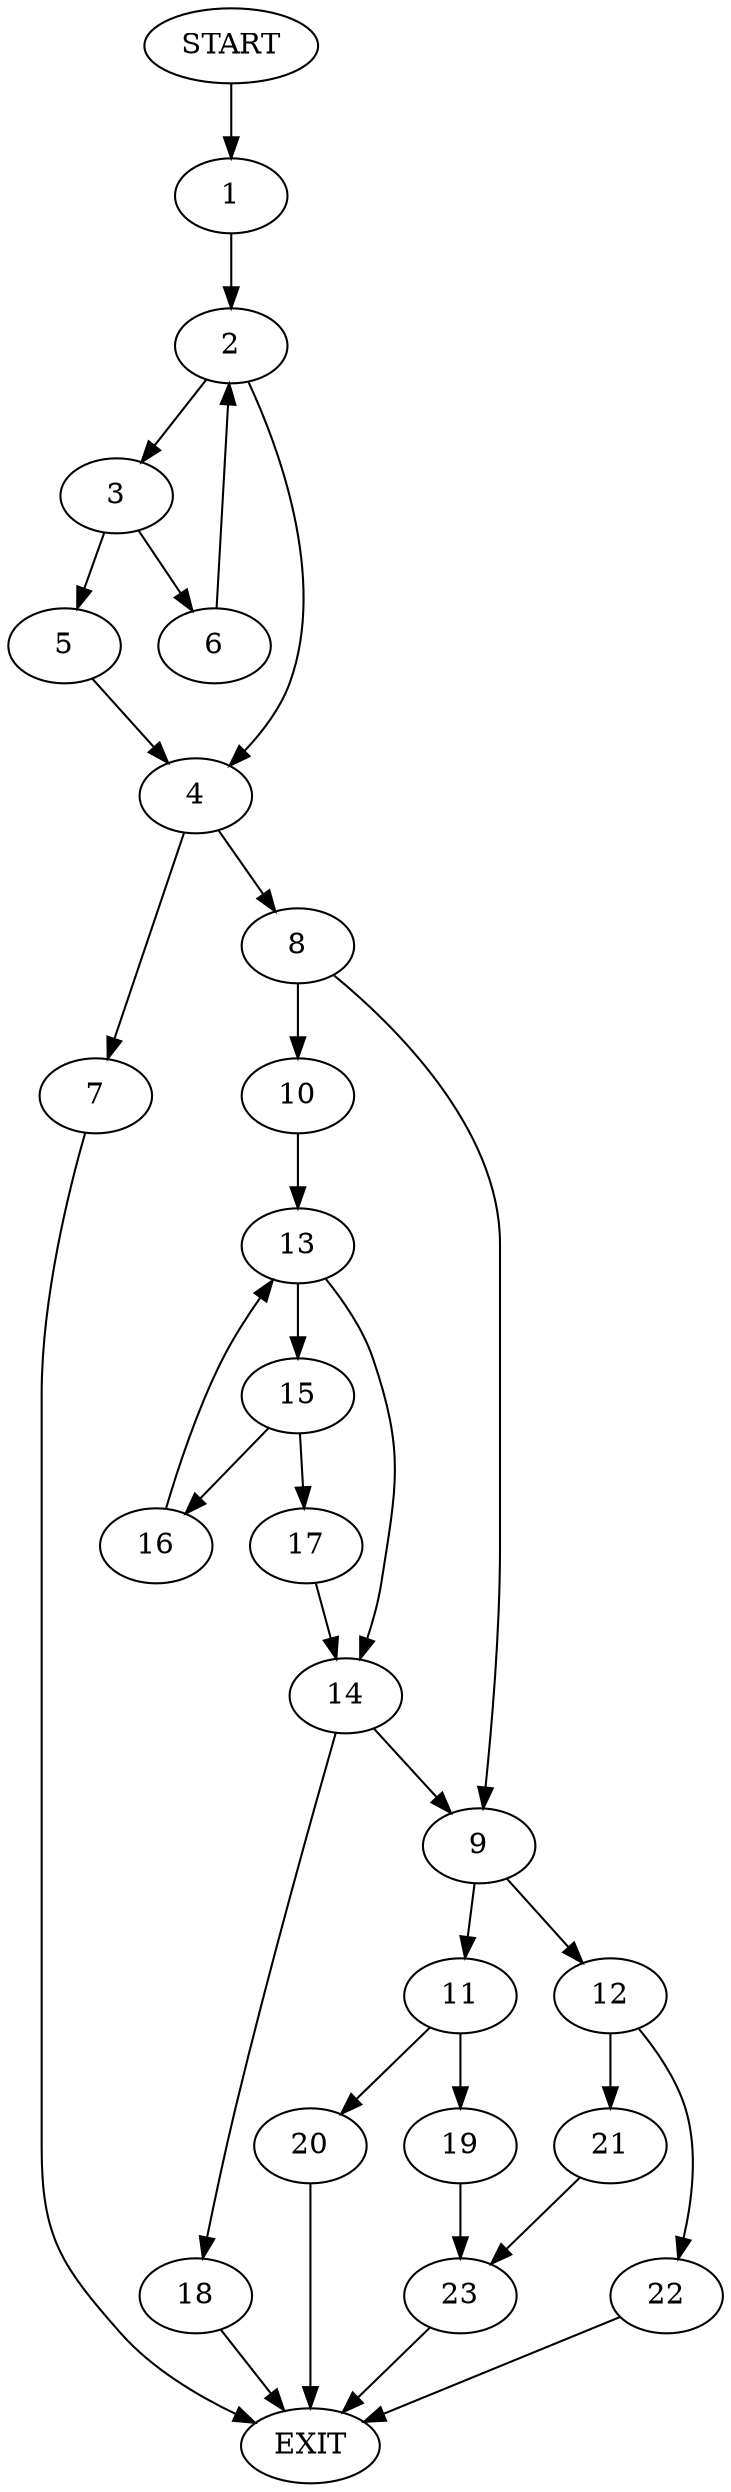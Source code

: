 digraph {
0 [label="START"]
24 [label="EXIT"]
0 -> 1
1 -> 2
2 -> 3
2 -> 4
3 -> 5
3 -> 6
4 -> 7
4 -> 8
6 -> 2
5 -> 4
8 -> 9
8 -> 10
7 -> 24
9 -> 11
9 -> 12
10 -> 13
13 -> 14
13 -> 15
15 -> 16
15 -> 17
14 -> 18
14 -> 9
17 -> 14
16 -> 13
18 -> 24
11 -> 19
11 -> 20
12 -> 21
12 -> 22
20 -> 24
19 -> 23
23 -> 24
22 -> 24
21 -> 23
}
